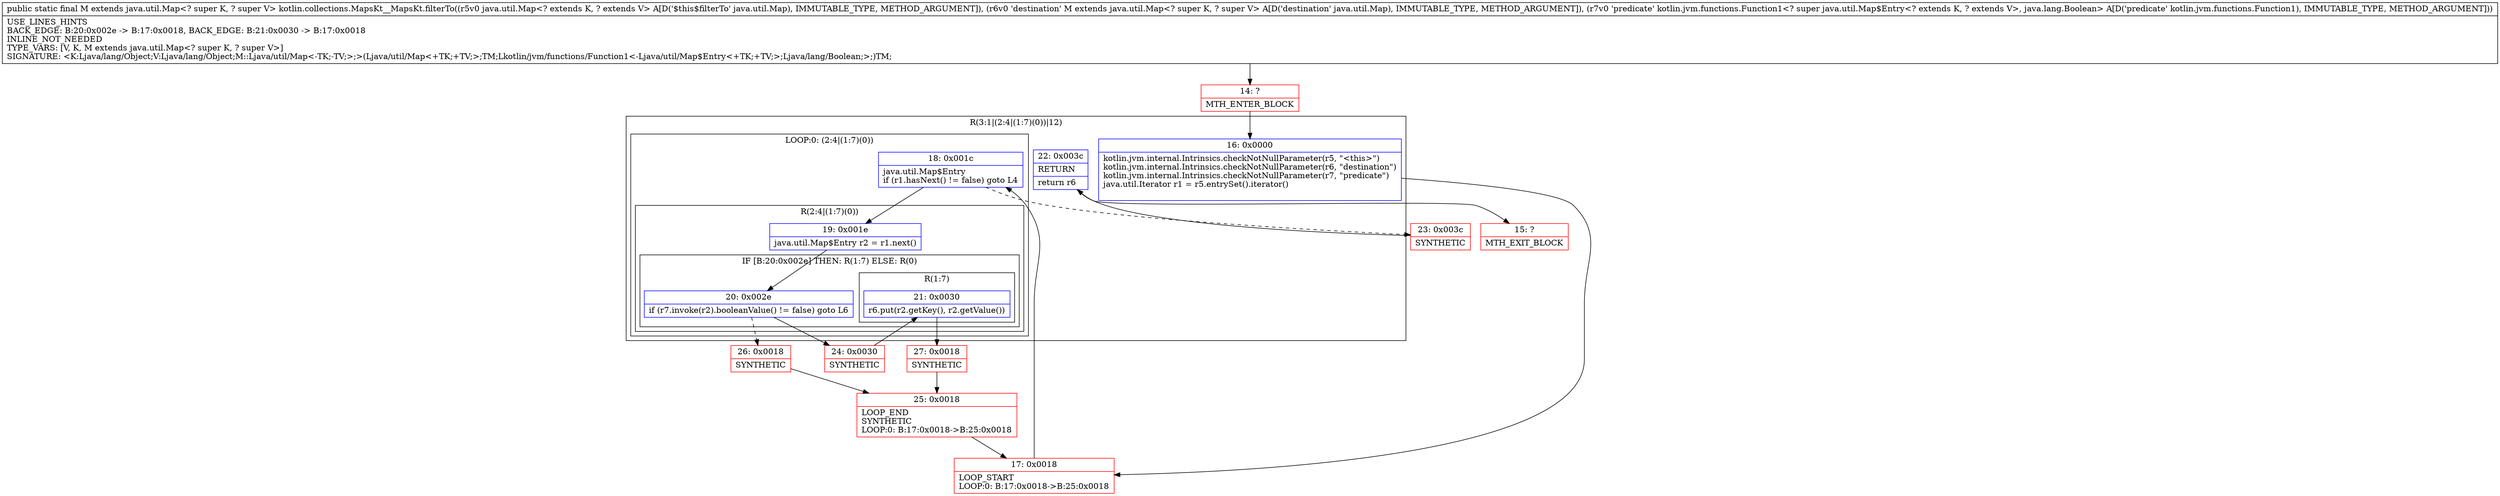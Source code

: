 digraph "CFG forkotlin.collections.MapsKt__MapsKt.filterTo(Ljava\/util\/Map;Ljava\/util\/Map;Lkotlin\/jvm\/functions\/Function1;)Ljava\/util\/Map;" {
subgraph cluster_Region_791012623 {
label = "R(3:1|(2:4|(1:7)(0))|12)";
node [shape=record,color=blue];
Node_16 [shape=record,label="{16\:\ 0x0000|kotlin.jvm.internal.Intrinsics.checkNotNullParameter(r5, \"\<this\>\")\lkotlin.jvm.internal.Intrinsics.checkNotNullParameter(r6, \"destination\")\lkotlin.jvm.internal.Intrinsics.checkNotNullParameter(r7, \"predicate\")\ljava.util.Iterator r1 = r5.entrySet().iterator()\l\l}"];
subgraph cluster_LoopRegion_447028731 {
label = "LOOP:0: (2:4|(1:7)(0))";
node [shape=record,color=blue];
Node_18 [shape=record,label="{18\:\ 0x001c|java.util.Map$Entry \lif (r1.hasNext() != false) goto L4\l}"];
subgraph cluster_Region_873090327 {
label = "R(2:4|(1:7)(0))";
node [shape=record,color=blue];
Node_19 [shape=record,label="{19\:\ 0x001e|java.util.Map$Entry r2 = r1.next()\l}"];
subgraph cluster_IfRegion_1558363649 {
label = "IF [B:20:0x002e] THEN: R(1:7) ELSE: R(0)";
node [shape=record,color=blue];
Node_20 [shape=record,label="{20\:\ 0x002e|if (r7.invoke(r2).booleanValue() != false) goto L6\l}"];
subgraph cluster_Region_1559180559 {
label = "R(1:7)";
node [shape=record,color=blue];
Node_21 [shape=record,label="{21\:\ 0x0030|r6.put(r2.getKey(), r2.getValue())\l}"];
}
subgraph cluster_Region_1855431084 {
label = "R(0)";
node [shape=record,color=blue];
}
}
}
}
Node_22 [shape=record,label="{22\:\ 0x003c|RETURN\l|return r6\l}"];
}
Node_14 [shape=record,color=red,label="{14\:\ ?|MTH_ENTER_BLOCK\l}"];
Node_17 [shape=record,color=red,label="{17\:\ 0x0018|LOOP_START\lLOOP:0: B:17:0x0018\-\>B:25:0x0018\l}"];
Node_24 [shape=record,color=red,label="{24\:\ 0x0030|SYNTHETIC\l}"];
Node_27 [shape=record,color=red,label="{27\:\ 0x0018|SYNTHETIC\l}"];
Node_25 [shape=record,color=red,label="{25\:\ 0x0018|LOOP_END\lSYNTHETIC\lLOOP:0: B:17:0x0018\-\>B:25:0x0018\l}"];
Node_26 [shape=record,color=red,label="{26\:\ 0x0018|SYNTHETIC\l}"];
Node_23 [shape=record,color=red,label="{23\:\ 0x003c|SYNTHETIC\l}"];
Node_15 [shape=record,color=red,label="{15\:\ ?|MTH_EXIT_BLOCK\l}"];
MethodNode[shape=record,label="{public static final M extends java.util.Map\<? super K, ? super V\> kotlin.collections.MapsKt__MapsKt.filterTo((r5v0 java.util.Map\<? extends K, ? extends V\> A[D('$this$filterTo' java.util.Map), IMMUTABLE_TYPE, METHOD_ARGUMENT]), (r6v0 'destination' M extends java.util.Map\<? super K, ? super V\> A[D('destination' java.util.Map), IMMUTABLE_TYPE, METHOD_ARGUMENT]), (r7v0 'predicate' kotlin.jvm.functions.Function1\<? super java.util.Map$Entry\<? extends K, ? extends V\>, java.lang.Boolean\> A[D('predicate' kotlin.jvm.functions.Function1), IMMUTABLE_TYPE, METHOD_ARGUMENT]))  | USE_LINES_HINTS\lBACK_EDGE: B:20:0x002e \-\> B:17:0x0018, BACK_EDGE: B:21:0x0030 \-\> B:17:0x0018\lINLINE_NOT_NEEDED\lTYPE_VARS: [V, K, M extends java.util.Map\<? super K, ? super V\>]\lSIGNATURE: \<K:Ljava\/lang\/Object;V:Ljava\/lang\/Object;M::Ljava\/util\/Map\<\-TK;\-TV;\>;\>(Ljava\/util\/Map\<+TK;+TV;\>;TM;Lkotlin\/jvm\/functions\/Function1\<\-Ljava\/util\/Map$Entry\<+TK;+TV;\>;Ljava\/lang\/Boolean;\>;)TM;\l}"];
MethodNode -> Node_14;Node_16 -> Node_17;
Node_18 -> Node_19;
Node_18 -> Node_23[style=dashed];
Node_19 -> Node_20;
Node_20 -> Node_24;
Node_20 -> Node_26[style=dashed];
Node_21 -> Node_27;
Node_22 -> Node_15;
Node_14 -> Node_16;
Node_17 -> Node_18;
Node_24 -> Node_21;
Node_27 -> Node_25;
Node_25 -> Node_17;
Node_26 -> Node_25;
Node_23 -> Node_22;
}

